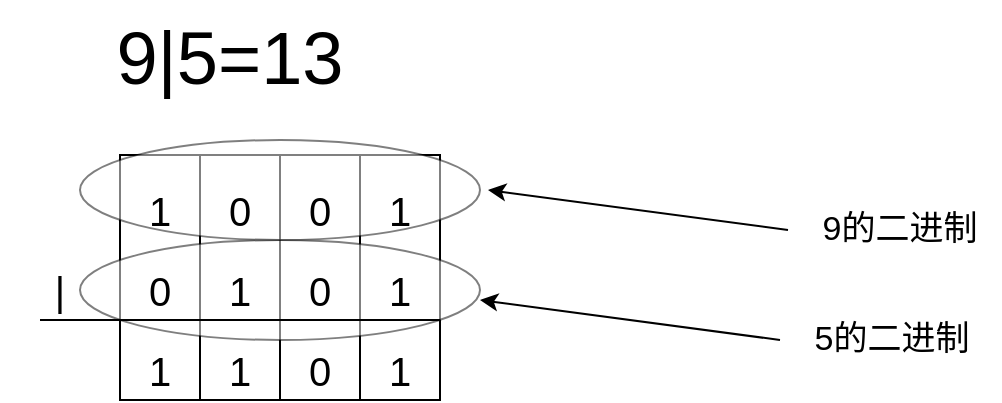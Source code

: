 <mxfile version="22.0.3" type="device">
  <diagram name="第 1 页" id="AiXWgaLN5o7dza5Pf0be">
    <mxGraphModel dx="1221" dy="823" grid="1" gridSize="10" guides="1" tooltips="1" connect="1" arrows="1" fold="1" page="1" pageScale="1" pageWidth="827" pageHeight="1169" math="0" shadow="0">
      <root>
        <mxCell id="0" />
        <mxCell id="1" parent="0" />
        <mxCell id="x-joSnaQh-ydxConVJB_-1" value="" style="rounded=0;whiteSpace=wrap;html=1;" vertex="1" parent="1">
          <mxGeometry x="200" y="157.5" width="40" height="122.5" as="geometry" />
        </mxCell>
        <mxCell id="x-joSnaQh-ydxConVJB_-2" value="" style="rounded=0;whiteSpace=wrap;html=1;" vertex="1" parent="1">
          <mxGeometry x="160" y="157.5" width="40" height="122.5" as="geometry" />
        </mxCell>
        <mxCell id="x-joSnaQh-ydxConVJB_-3" value="" style="rounded=0;whiteSpace=wrap;html=1;" vertex="1" parent="1">
          <mxGeometry x="120" y="157.5" width="40" height="122.5" as="geometry" />
        </mxCell>
        <mxCell id="x-joSnaQh-ydxConVJB_-4" value="" style="rounded=0;whiteSpace=wrap;html=1;" vertex="1" parent="1">
          <mxGeometry x="80" y="157.5" width="40" height="122.5" as="geometry" />
        </mxCell>
        <mxCell id="x-joSnaQh-ydxConVJB_-5" value="" style="ellipse;whiteSpace=wrap;html=1;opacity=50;" vertex="1" parent="1">
          <mxGeometry x="60" y="200" width="200" height="50" as="geometry" />
        </mxCell>
        <mxCell id="x-joSnaQh-ydxConVJB_-6" value="" style="ellipse;whiteSpace=wrap;html=1;opacity=50;" vertex="1" parent="1">
          <mxGeometry x="60" y="150" width="200" height="50" as="geometry" />
        </mxCell>
        <mxCell id="x-joSnaQh-ydxConVJB_-7" value="&lt;font style=&quot;font-size: 37px;&quot;&gt;9|5=13&lt;/font&gt;" style="text;strokeColor=none;align=center;fillColor=none;html=1;verticalAlign=middle;whiteSpace=wrap;rounded=0;" vertex="1" parent="1">
          <mxGeometry x="70" y="80" width="130" height="60" as="geometry" />
        </mxCell>
        <mxCell id="x-joSnaQh-ydxConVJB_-8" value="&lt;font style=&quot;font-size: 20px;&quot;&gt;1&lt;/font&gt;" style="text;strokeColor=none;align=center;fillColor=none;html=1;verticalAlign=middle;whiteSpace=wrap;rounded=0;" vertex="1" parent="1">
          <mxGeometry x="70" y="170" width="60" height="30" as="geometry" />
        </mxCell>
        <mxCell id="x-joSnaQh-ydxConVJB_-9" value="&lt;font style=&quot;font-size: 20px;&quot;&gt;1&lt;/font&gt;" style="text;strokeColor=none;align=center;fillColor=none;html=1;verticalAlign=middle;whiteSpace=wrap;rounded=0;" vertex="1" parent="1">
          <mxGeometry x="190" y="170" width="60" height="30" as="geometry" />
        </mxCell>
        <mxCell id="x-joSnaQh-ydxConVJB_-10" value="&lt;font style=&quot;font-size: 20px;&quot;&gt;0&lt;/font&gt;" style="text;strokeColor=none;align=center;fillColor=none;html=1;verticalAlign=middle;whiteSpace=wrap;rounded=0;" vertex="1" parent="1">
          <mxGeometry x="110" y="170" width="60" height="30" as="geometry" />
        </mxCell>
        <mxCell id="x-joSnaQh-ydxConVJB_-11" value="&lt;font style=&quot;font-size: 20px;&quot;&gt;0&lt;/font&gt;" style="text;strokeColor=none;align=center;fillColor=none;html=1;verticalAlign=middle;whiteSpace=wrap;rounded=0;" vertex="1" parent="1">
          <mxGeometry x="150" y="170" width="60" height="30" as="geometry" />
        </mxCell>
        <mxCell id="x-joSnaQh-ydxConVJB_-12" value="&lt;font style=&quot;font-size: 20px;&quot;&gt;0&lt;/font&gt;" style="text;strokeColor=none;align=center;fillColor=none;html=1;verticalAlign=middle;whiteSpace=wrap;rounded=0;" vertex="1" parent="1">
          <mxGeometry x="70" y="210" width="60" height="30" as="geometry" />
        </mxCell>
        <mxCell id="x-joSnaQh-ydxConVJB_-13" value="&lt;span style=&quot;font-size: 20px;&quot;&gt;1&lt;/span&gt;" style="text;strokeColor=none;align=center;fillColor=none;html=1;verticalAlign=middle;whiteSpace=wrap;rounded=0;" vertex="1" parent="1">
          <mxGeometry x="110" y="210" width="60" height="30" as="geometry" />
        </mxCell>
        <mxCell id="x-joSnaQh-ydxConVJB_-14" value="&lt;font style=&quot;font-size: 20px;&quot;&gt;0&lt;/font&gt;" style="text;strokeColor=none;align=center;fillColor=none;html=1;verticalAlign=middle;whiteSpace=wrap;rounded=0;" vertex="1" parent="1">
          <mxGeometry x="150" y="210" width="60" height="30" as="geometry" />
        </mxCell>
        <mxCell id="x-joSnaQh-ydxConVJB_-15" value="&lt;font style=&quot;font-size: 20px;&quot;&gt;1&lt;/font&gt;" style="text;strokeColor=none;align=center;fillColor=none;html=1;verticalAlign=middle;whiteSpace=wrap;rounded=0;" vertex="1" parent="1">
          <mxGeometry x="190" y="210" width="60" height="30" as="geometry" />
        </mxCell>
        <mxCell id="x-joSnaQh-ydxConVJB_-16" value="&lt;font style=&quot;font-size: 20px;&quot;&gt;|&lt;/font&gt;" style="text;strokeColor=none;align=center;fillColor=none;html=1;verticalAlign=middle;whiteSpace=wrap;rounded=0;" vertex="1" parent="1">
          <mxGeometry x="20" y="210" width="60" height="30" as="geometry" />
        </mxCell>
        <mxCell id="x-joSnaQh-ydxConVJB_-17" value="" style="endArrow=none;html=1;rounded=0;" edge="1" parent="1">
          <mxGeometry width="50" height="50" relative="1" as="geometry">
            <mxPoint x="40" y="240" as="sourcePoint" />
            <mxPoint x="240" y="240" as="targetPoint" />
          </mxGeometry>
        </mxCell>
        <mxCell id="x-joSnaQh-ydxConVJB_-18" value="&lt;font style=&quot;font-size: 20px;&quot;&gt;1&lt;/font&gt;" style="text;strokeColor=none;align=center;fillColor=none;html=1;verticalAlign=middle;whiteSpace=wrap;rounded=0;" vertex="1" parent="1">
          <mxGeometry x="70" y="250" width="60" height="30" as="geometry" />
        </mxCell>
        <mxCell id="x-joSnaQh-ydxConVJB_-19" value="&lt;font style=&quot;font-size: 20px;&quot;&gt;1&lt;/font&gt;" style="text;strokeColor=none;align=center;fillColor=none;html=1;verticalAlign=middle;whiteSpace=wrap;rounded=0;" vertex="1" parent="1">
          <mxGeometry x="110" y="250" width="60" height="30" as="geometry" />
        </mxCell>
        <mxCell id="x-joSnaQh-ydxConVJB_-20" value="&lt;font style=&quot;font-size: 20px;&quot;&gt;0&lt;/font&gt;" style="text;strokeColor=none;align=center;fillColor=none;html=1;verticalAlign=middle;whiteSpace=wrap;rounded=0;" vertex="1" parent="1">
          <mxGeometry x="150" y="250" width="60" height="30" as="geometry" />
        </mxCell>
        <mxCell id="x-joSnaQh-ydxConVJB_-21" value="&lt;font style=&quot;font-size: 20px;&quot;&gt;1&lt;/font&gt;" style="text;strokeColor=none;align=center;fillColor=none;html=1;verticalAlign=middle;whiteSpace=wrap;rounded=0;" vertex="1" parent="1">
          <mxGeometry x="190" y="250" width="60" height="30" as="geometry" />
        </mxCell>
        <mxCell id="x-joSnaQh-ydxConVJB_-22" value="" style="endArrow=classic;html=1;rounded=0;" edge="1" parent="1">
          <mxGeometry width="50" height="50" relative="1" as="geometry">
            <mxPoint x="414" y="195" as="sourcePoint" />
            <mxPoint x="264" y="175" as="targetPoint" />
          </mxGeometry>
        </mxCell>
        <mxCell id="x-joSnaQh-ydxConVJB_-23" value="&lt;font style=&quot;font-size: 17px;&quot;&gt;9的二进制&lt;/font&gt;" style="text;strokeColor=none;align=center;fillColor=none;html=1;verticalAlign=middle;whiteSpace=wrap;rounded=0;" vertex="1" parent="1">
          <mxGeometry x="420" y="180" width="100" height="30" as="geometry" />
        </mxCell>
        <mxCell id="x-joSnaQh-ydxConVJB_-24" value="" style="endArrow=classic;html=1;rounded=0;" edge="1" parent="1">
          <mxGeometry width="50" height="50" relative="1" as="geometry">
            <mxPoint x="410" y="250" as="sourcePoint" />
            <mxPoint x="260" y="230" as="targetPoint" />
          </mxGeometry>
        </mxCell>
        <mxCell id="x-joSnaQh-ydxConVJB_-25" value="&lt;font style=&quot;font-size: 17px;&quot;&gt;5的二进制&lt;/font&gt;" style="text;strokeColor=none;align=center;fillColor=none;html=1;verticalAlign=middle;whiteSpace=wrap;rounded=0;" vertex="1" parent="1">
          <mxGeometry x="416" y="235" width="100" height="30" as="geometry" />
        </mxCell>
      </root>
    </mxGraphModel>
  </diagram>
</mxfile>
